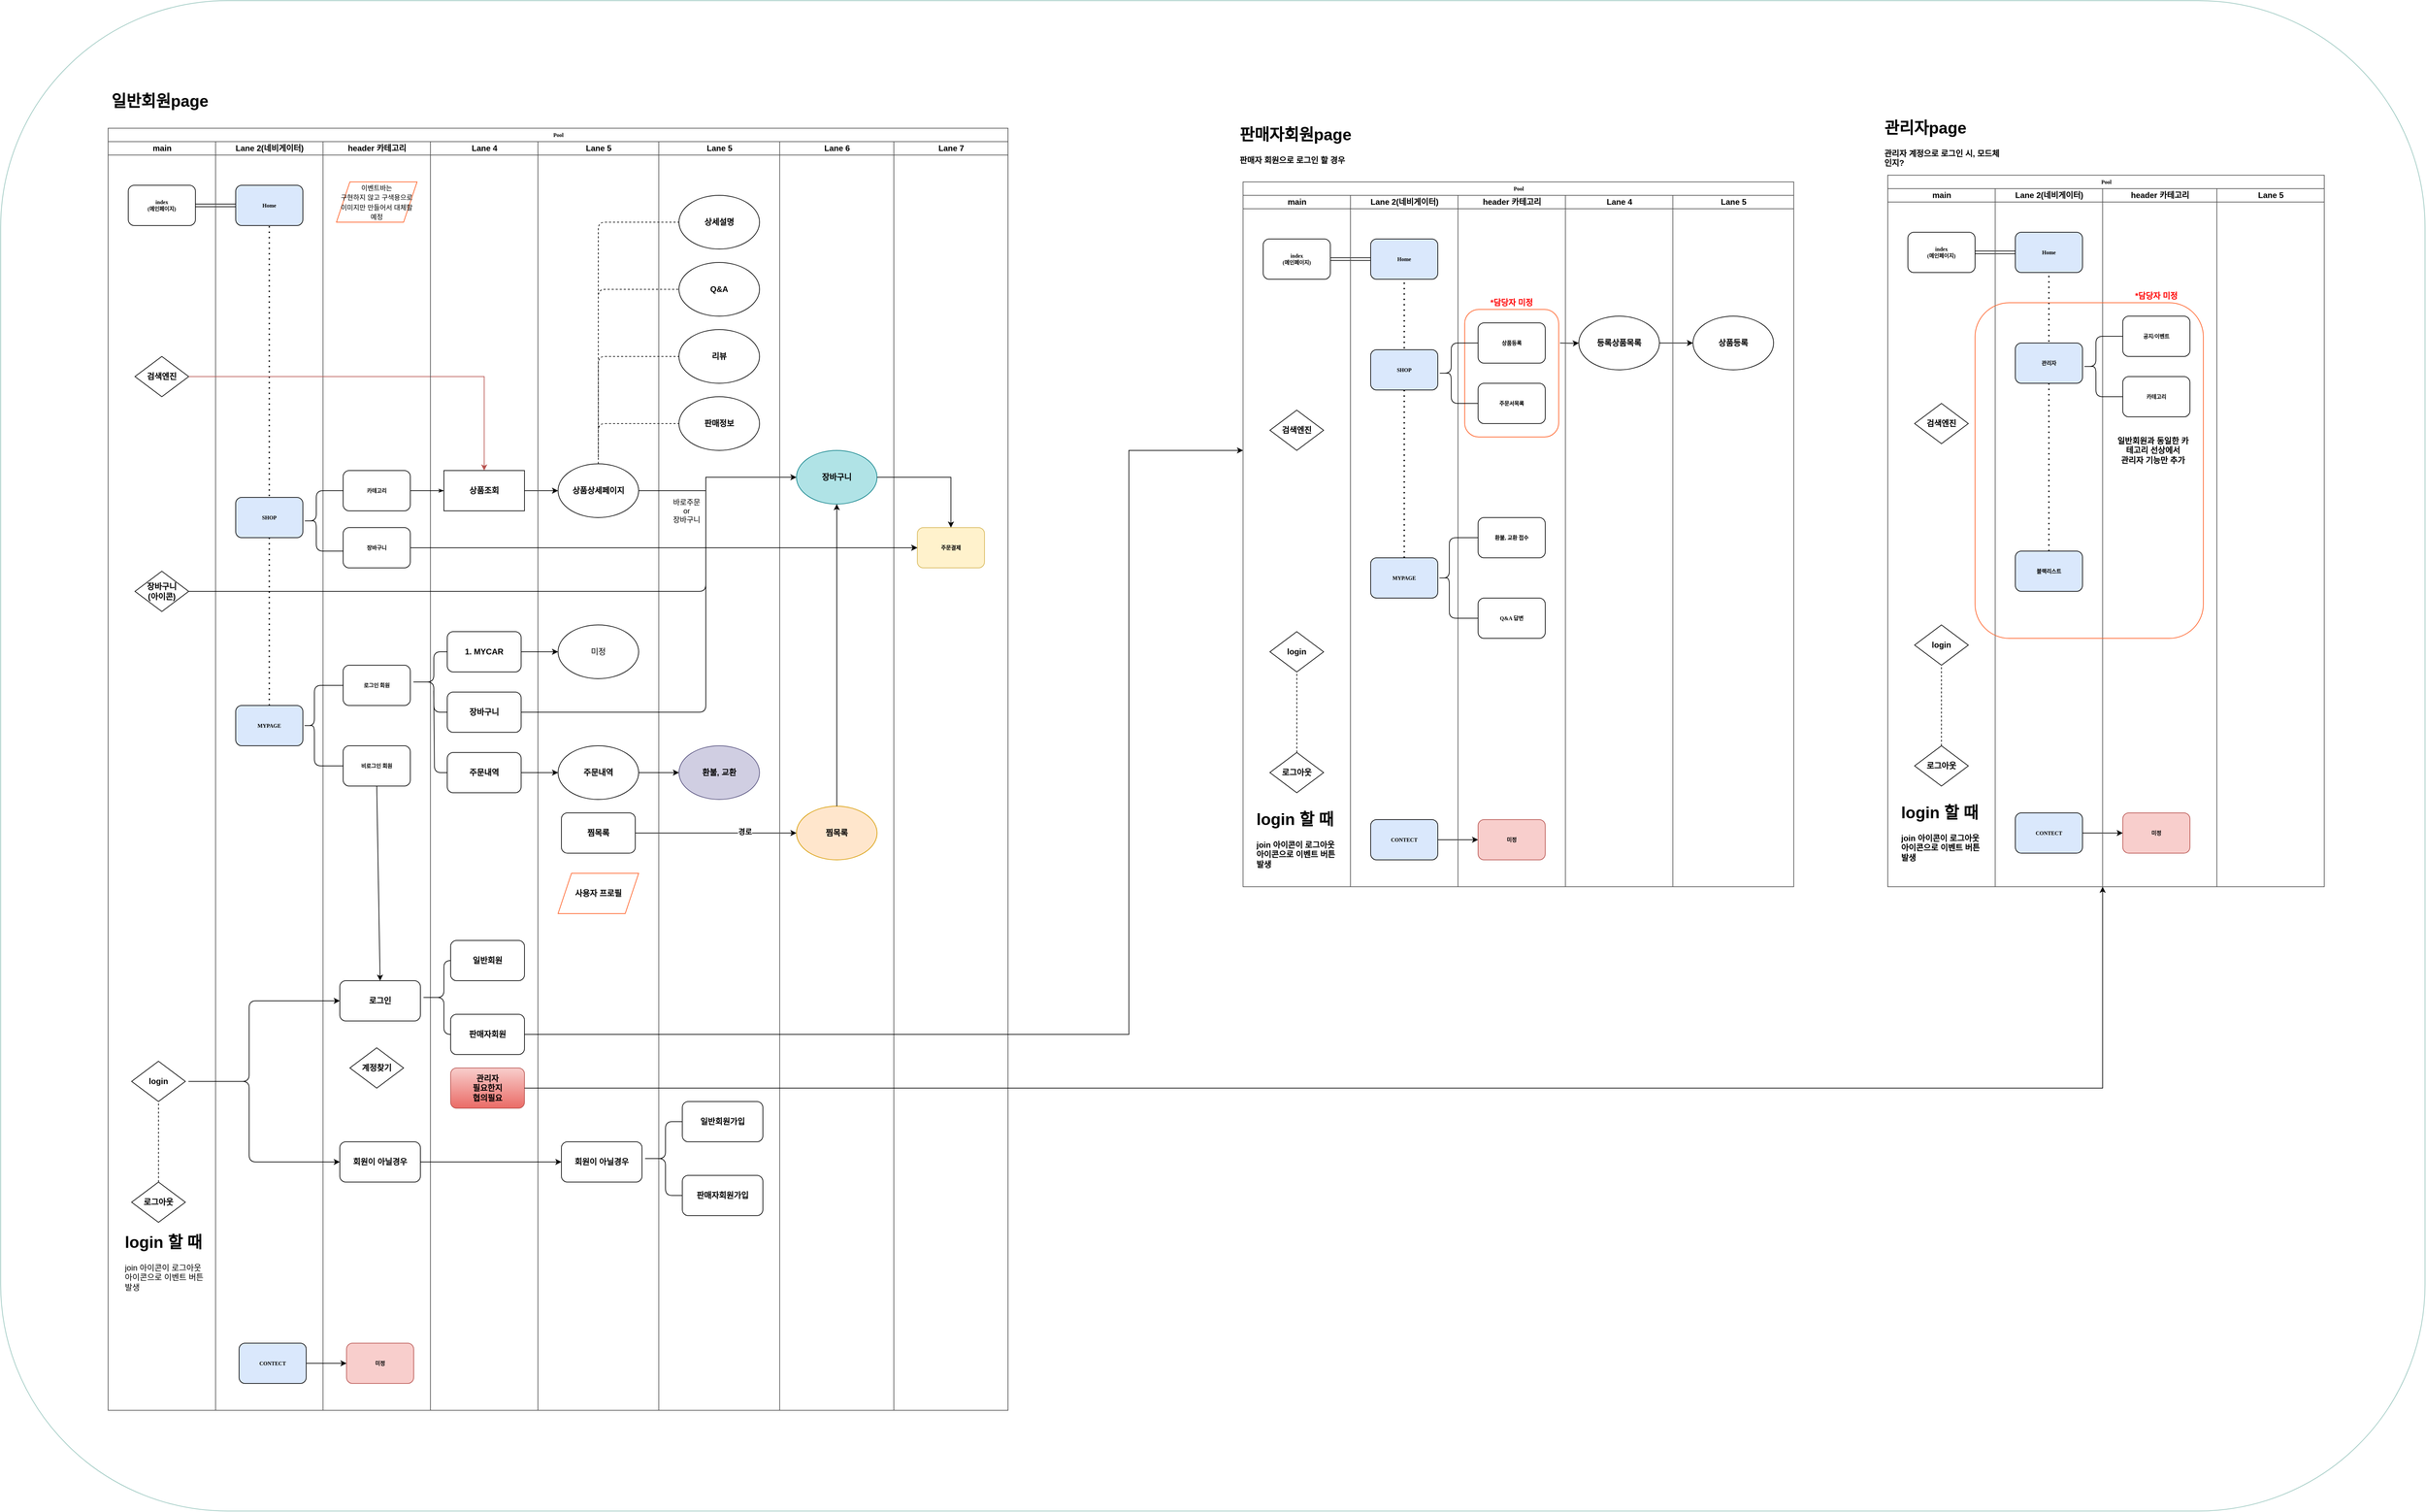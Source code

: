 <mxfile version="14.0.1" type="github">
  <diagram name="Page-1" id="74e2e168-ea6b-b213-b513-2b3c1d86103e">
    <mxGraphModel dx="4152" dy="3170" grid="1" gridSize="10" guides="1" tooltips="1" connect="1" arrows="1" fold="1" page="1" pageScale="1" pageWidth="1100" pageHeight="850" background="#ffffff" math="0" shadow="0">
      <root>
        <mxCell id="0" />
        <mxCell id="1" parent="0" />
        <mxCell id="IVls7ptfHBeM5PuD90JV-623" value="" style="rounded=1;whiteSpace=wrap;html=1;fillColor=none;strokeColor=#9AC7BF;" vertex="1" parent="1">
          <mxGeometry x="320" y="-610" width="3610" height="2250" as="geometry" />
        </mxCell>
        <mxCell id="IVls7ptfHBeM5PuD90JV-184" value="" style="group" vertex="1" connectable="0" parent="1">
          <mxGeometry x="480" y="-480" width="1340" height="1970" as="geometry" />
        </mxCell>
        <mxCell id="77e6c97f196da883-1" value="Pool" style="swimlane;html=1;childLayout=stackLayout;startSize=20;rounded=0;shadow=0;labelBackgroundColor=none;strokeWidth=1;fontFamily=Verdana;fontSize=8;align=center;strokeColor=#525252;" parent="IVls7ptfHBeM5PuD90JV-184" vertex="1">
          <mxGeometry y="60" width="1340" height="1910" as="geometry" />
        </mxCell>
        <mxCell id="77e6c97f196da883-2" value="main" style="swimlane;html=1;startSize=20;strokeColor=#525252;" parent="77e6c97f196da883-1" vertex="1">
          <mxGeometry y="20" width="160" height="1890" as="geometry" />
        </mxCell>
        <mxCell id="77e6c97f196da883-8" value="index&lt;br&gt;(메인페이지)" style="rounded=1;whiteSpace=wrap;html=1;shadow=0;labelBackgroundColor=none;strokeWidth=1;fontFamily=Verdana;fontSize=8;align=center;fontStyle=1;" parent="77e6c97f196da883-2" vertex="1">
          <mxGeometry x="30" y="65" width="100" height="60" as="geometry" />
        </mxCell>
        <mxCell id="IVls7ptfHBeM5PuD90JV-12" value="검색엔진" style="rhombus;whiteSpace=wrap;html=1;fontStyle=1;" vertex="1" parent="77e6c97f196da883-2">
          <mxGeometry x="40" y="320" width="80" height="60" as="geometry" />
        </mxCell>
        <mxCell id="IVls7ptfHBeM5PuD90JV-16" value="장바구니&lt;br&gt;(아이콘)" style="rhombus;whiteSpace=wrap;html=1;fontStyle=1;" vertex="1" parent="77e6c97f196da883-2">
          <mxGeometry x="40" y="640" width="80" height="60" as="geometry" />
        </mxCell>
        <mxCell id="IVls7ptfHBeM5PuD90JV-3" value="login" style="rhombus;whiteSpace=wrap;html=1;fontStyle=1;" vertex="1" parent="77e6c97f196da883-2">
          <mxGeometry x="35" y="1370" width="80" height="60" as="geometry" />
        </mxCell>
        <mxCell id="IVls7ptfHBeM5PuD90JV-95" value="&lt;h1&gt;login 할 때&lt;/h1&gt;&lt;div&gt;join 아이콘이 로그아웃 아이콘으로 이벤트 버튼 발생&lt;/div&gt;&lt;div&gt;&lt;br&gt;&lt;/div&gt;" style="text;html=1;strokeColor=none;fillColor=none;spacing=5;spacingTop=-20;whiteSpace=wrap;overflow=hidden;rounded=0;" vertex="1" parent="77e6c97f196da883-2">
          <mxGeometry x="20" y="1620" width="130" height="120" as="geometry" />
        </mxCell>
        <mxCell id="IVls7ptfHBeM5PuD90JV-96" value="로그아웃" style="rhombus;whiteSpace=wrap;html=1;fontStyle=1;" vertex="1" parent="77e6c97f196da883-2">
          <mxGeometry x="35" y="1550" width="80" height="60" as="geometry" />
        </mxCell>
        <mxCell id="IVls7ptfHBeM5PuD90JV-97" value="" style="endArrow=none;dashed=1;html=1;strokeColor=#000000;entryX=0.5;entryY=1;entryDx=0;entryDy=0;exitX=0.5;exitY=0;exitDx=0;exitDy=0;" edge="1" parent="77e6c97f196da883-2" source="IVls7ptfHBeM5PuD90JV-96" target="IVls7ptfHBeM5PuD90JV-3">
          <mxGeometry width="50" height="50" relative="1" as="geometry">
            <mxPoint x="305" y="1560" as="sourcePoint" />
            <mxPoint x="355" y="1510" as="targetPoint" />
          </mxGeometry>
        </mxCell>
        <mxCell id="77e6c97f196da883-26" style="edgeStyle=orthogonalEdgeStyle;rounded=1;html=1;labelBackgroundColor=none;startArrow=none;startFill=0;endArrow=classicThin;endFill=1;jettySize=auto;orthogonalLoop=1;strokeWidth=1;fontFamily=Verdana;fontSize=8;fontStyle=1;shape=link;" parent="77e6c97f196da883-1" source="77e6c97f196da883-8" target="77e6c97f196da883-11" edge="1">
          <mxGeometry relative="1" as="geometry" />
        </mxCell>
        <mxCell id="77e6c97f196da883-3" value="Lane 2(네비게이터)" style="swimlane;html=1;startSize=20;strokeColor=#525252;" parent="77e6c97f196da883-1" vertex="1">
          <mxGeometry x="160" y="20" width="160" height="1890" as="geometry" />
        </mxCell>
        <mxCell id="IVls7ptfHBeM5PuD90JV-80" value="" style="shape=curlyBracket;whiteSpace=wrap;html=1;rounded=1;strokeColor=#000000;size=0.5;" vertex="1" parent="77e6c97f196da883-3">
          <mxGeometry x="-45" y="1280" width="190" height="240" as="geometry" />
        </mxCell>
        <mxCell id="IVls7ptfHBeM5PuD90JV-79" value="" style="endArrow=none;dashed=1;html=1;dashPattern=1 3;strokeWidth=2;entryX=0.5;entryY=1;entryDx=0;entryDy=0;" edge="1" parent="77e6c97f196da883-3" source="IVls7ptfHBeM5PuD90JV-10" target="77e6c97f196da883-11">
          <mxGeometry width="50" height="50" relative="1" as="geometry">
            <mxPoint x="10" y="530" as="sourcePoint" />
            <mxPoint x="60" y="480" as="targetPoint" />
          </mxGeometry>
        </mxCell>
        <mxCell id="77e6c97f196da883-11" value="Home" style="rounded=1;whiteSpace=wrap;html=1;shadow=0;labelBackgroundColor=none;strokeWidth=1;fontFamily=Verdana;fontSize=8;align=center;fillColor=#dae8fc;fontStyle=1;" parent="77e6c97f196da883-3" vertex="1">
          <mxGeometry x="30" y="65" width="100" height="60" as="geometry" />
        </mxCell>
        <mxCell id="77e6c97f196da883-9" value="SHOP" style="rounded=1;whiteSpace=wrap;html=1;shadow=0;labelBackgroundColor=none;strokeWidth=1;fontFamily=Verdana;fontSize=8;align=center;fillColor=#dae8fc;fontStyle=1;" parent="77e6c97f196da883-3" vertex="1">
          <mxGeometry x="30" y="530" width="100" height="60" as="geometry" />
        </mxCell>
        <mxCell id="IVls7ptfHBeM5PuD90JV-10" value="MYPAGE" style="rounded=1;whiteSpace=wrap;html=1;shadow=0;labelBackgroundColor=none;strokeWidth=1;fontFamily=Verdana;fontSize=8;align=center;fillColor=#dae8fc;fontStyle=1;" vertex="1" parent="77e6c97f196da883-3">
          <mxGeometry x="30" y="840" width="100" height="60" as="geometry" />
        </mxCell>
        <mxCell id="IVls7ptfHBeM5PuD90JV-15" value="CONTECT" style="rounded=1;whiteSpace=wrap;html=1;shadow=0;labelBackgroundColor=none;strokeWidth=1;fontFamily=Verdana;fontSize=8;align=center;fillColor=#dae8fc;fontStyle=1;" vertex="1" parent="77e6c97f196da883-3">
          <mxGeometry x="35" y="1790" width="100" height="60" as="geometry" />
        </mxCell>
        <mxCell id="77e6c97f196da883-4" value="header 카테고리" style="swimlane;html=1;startSize=20;strokeColor=#525252;" parent="77e6c97f196da883-1" vertex="1">
          <mxGeometry x="320" y="20" width="160" height="1890" as="geometry" />
        </mxCell>
        <mxCell id="77e6c97f196da883-12" value="카테고리" style="rounded=1;whiteSpace=wrap;html=1;shadow=0;labelBackgroundColor=none;strokeWidth=1;fontFamily=Verdana;fontSize=8;align=center;fontStyle=1;" parent="77e6c97f196da883-4" vertex="1">
          <mxGeometry x="30" y="490" width="100" height="60" as="geometry" />
        </mxCell>
        <mxCell id="IVls7ptfHBeM5PuD90JV-25" value="장바구니" style="rounded=1;whiteSpace=wrap;html=1;shadow=0;labelBackgroundColor=none;strokeWidth=1;fontFamily=Verdana;fontSize=8;align=center;fontStyle=1;" vertex="1" parent="77e6c97f196da883-4">
          <mxGeometry x="30" y="575" width="100" height="60" as="geometry" />
        </mxCell>
        <mxCell id="IVls7ptfHBeM5PuD90JV-63" value="미정" style="rounded=1;whiteSpace=wrap;html=1;shadow=0;labelBackgroundColor=none;strokeWidth=1;fontFamily=Verdana;fontSize=8;align=center;fontStyle=1;fillColor=#f8cecc;strokeColor=#b85450;" vertex="1" parent="77e6c97f196da883-4">
          <mxGeometry x="35" y="1790" width="100" height="60" as="geometry" />
        </mxCell>
        <mxCell id="IVls7ptfHBeM5PuD90JV-78" value="" style="shape=curlyBracket;whiteSpace=wrap;html=1;rounded=1;strokeColor=#000000;size=0.333;" vertex="1" parent="77e6c97f196da883-4">
          <mxGeometry x="-30" y="520" width="60" height="90" as="geometry" />
        </mxCell>
        <mxCell id="IVls7ptfHBeM5PuD90JV-87" value="로그인" style="rounded=1;whiteSpace=wrap;html=1;strokeColor=#000000;fontStyle=1" vertex="1" parent="77e6c97f196da883-4">
          <mxGeometry x="25" y="1250" width="120" height="60" as="geometry" />
        </mxCell>
        <mxCell id="IVls7ptfHBeM5PuD90JV-93" value="회원이 아닐경우" style="rounded=1;whiteSpace=wrap;html=1;strokeColor=#000000;fontStyle=1" vertex="1" parent="77e6c97f196da883-4">
          <mxGeometry x="25" y="1490" width="120" height="60" as="geometry" />
        </mxCell>
        <mxCell id="IVls7ptfHBeM5PuD90JV-112" value="" style="shape=curlyBracket;whiteSpace=wrap;html=1;rounded=1;strokeColor=#000000;size=0.286;fontStyle=1" vertex="1" parent="77e6c97f196da883-4">
          <mxGeometry x="-30" y="810" width="60" height="120" as="geometry" />
        </mxCell>
        <mxCell id="IVls7ptfHBeM5PuD90JV-113" value="로그인 회원" style="rounded=1;whiteSpace=wrap;html=1;shadow=0;labelBackgroundColor=none;strokeWidth=1;fontFamily=Verdana;fontSize=8;align=center;fontStyle=1;" vertex="1" parent="77e6c97f196da883-4">
          <mxGeometry x="30" y="780" width="100" height="60" as="geometry" />
        </mxCell>
        <mxCell id="IVls7ptfHBeM5PuD90JV-114" value="비로그인 회원" style="rounded=1;whiteSpace=wrap;html=1;shadow=0;labelBackgroundColor=none;strokeWidth=1;fontFamily=Verdana;fontSize=8;align=center;fontStyle=1;" vertex="1" parent="77e6c97f196da883-4">
          <mxGeometry x="30" y="900" width="100" height="60" as="geometry" />
        </mxCell>
        <mxCell id="IVls7ptfHBeM5PuD90JV-115" value="" style="endArrow=classic;html=1;strokeColor=#000000;exitX=0.5;exitY=1;exitDx=0;exitDy=0;entryX=0.5;entryY=0;entryDx=0;entryDy=0;" edge="1" parent="77e6c97f196da883-4" source="IVls7ptfHBeM5PuD90JV-114" target="IVls7ptfHBeM5PuD90JV-87">
          <mxGeometry width="50" height="50" relative="1" as="geometry">
            <mxPoint x="170" y="1090" as="sourcePoint" />
            <mxPoint x="220" y="1040" as="targetPoint" />
          </mxGeometry>
        </mxCell>
        <mxCell id="IVls7ptfHBeM5PuD90JV-504" value="&lt;font style=&quot;font-size: 10px&quot;&gt;이벤트바는&lt;br&gt;구현하지 않고 구색용으로 이미지만 만들어서 대체할 예정&lt;/font&gt;" style="shape=parallelogram;perimeter=parallelogramPerimeter;whiteSpace=wrap;html=1;fixedSize=1;strokeColor=#FF5C21;" vertex="1" parent="77e6c97f196da883-4">
          <mxGeometry x="20" y="60" width="120" height="60" as="geometry" />
        </mxCell>
        <mxCell id="IVls7ptfHBeM5PuD90JV-634" value="계정찾기" style="rhombus;whiteSpace=wrap;html=1;fontStyle=1;" vertex="1" parent="77e6c97f196da883-4">
          <mxGeometry x="40" y="1350" width="80" height="60" as="geometry" />
        </mxCell>
        <mxCell id="IVls7ptfHBeM5PuD90JV-20" value="" style="edgeStyle=orthogonalEdgeStyle;rounded=0;orthogonalLoop=1;jettySize=auto;html=1;fontStyle=1;fillColor=#f8cecc;exitX=1;exitY=0.5;exitDx=0;exitDy=0;strokeColor=#b85450;" edge="1" parent="77e6c97f196da883-1" source="IVls7ptfHBeM5PuD90JV-12" target="IVls7ptfHBeM5PuD90JV-19">
          <mxGeometry relative="1" as="geometry">
            <Array as="points">
              <mxPoint x="560" y="370" />
            </Array>
          </mxGeometry>
        </mxCell>
        <mxCell id="77e6c97f196da883-5" value="Lane 4" style="swimlane;html=1;startSize=20;strokeColor=#525252;" parent="77e6c97f196da883-1" vertex="1">
          <mxGeometry x="480" y="20" width="160" height="1890" as="geometry" />
        </mxCell>
        <mxCell id="IVls7ptfHBeM5PuD90JV-19" value="상품조회" style="whiteSpace=wrap;html=1;fontStyle=1;" vertex="1" parent="77e6c97f196da883-5">
          <mxGeometry x="20" y="490" width="120" height="60" as="geometry" />
        </mxCell>
        <mxCell id="IVls7ptfHBeM5PuD90JV-102" value="" style="shape=curlyBracket;whiteSpace=wrap;html=1;rounded=1;strokeColor=#000000;size=0.5;fontStyle=1" vertex="1" parent="77e6c97f196da883-5">
          <mxGeometry x="-15" y="1220" width="70" height="110" as="geometry" />
        </mxCell>
        <mxCell id="IVls7ptfHBeM5PuD90JV-107" value="판매자회원" style="rounded=1;whiteSpace=wrap;html=1;strokeColor=#000000;fontStyle=1" vertex="1" parent="77e6c97f196da883-5">
          <mxGeometry x="30" y="1300" width="110" height="60" as="geometry" />
        </mxCell>
        <mxCell id="IVls7ptfHBeM5PuD90JV-506" value="" style="shape=curlyBracket;whiteSpace=wrap;html=1;rounded=1;strokeColor=#000000;size=0.5;fontStyle=1" vertex="1" parent="77e6c97f196da883-5">
          <mxGeometry x="-30" y="760" width="70" height="90" as="geometry" />
        </mxCell>
        <mxCell id="IVls7ptfHBeM5PuD90JV-507" value="1. MYCAR" style="rounded=1;whiteSpace=wrap;html=1;strokeColor=#000000;fontStyle=1" vertex="1" parent="77e6c97f196da883-5">
          <mxGeometry x="25" y="730" width="110" height="60" as="geometry" />
        </mxCell>
        <mxCell id="IVls7ptfHBeM5PuD90JV-508" value="장바구니" style="rounded=1;whiteSpace=wrap;html=1;strokeColor=#000000;fontStyle=1" vertex="1" parent="77e6c97f196da883-5">
          <mxGeometry x="25" y="820" width="110" height="60" as="geometry" />
        </mxCell>
        <mxCell id="IVls7ptfHBeM5PuD90JV-578" value="주문내역" style="rounded=1;whiteSpace=wrap;html=1;strokeColor=#000000;fontStyle=1" vertex="1" parent="77e6c97f196da883-5">
          <mxGeometry x="25" y="910" width="110" height="60" as="geometry" />
        </mxCell>
        <mxCell id="IVls7ptfHBeM5PuD90JV-601" value="일반회원" style="rounded=1;whiteSpace=wrap;html=1;strokeColor=#000000;fontStyle=1" vertex="1" parent="77e6c97f196da883-5">
          <mxGeometry x="30" y="1190" width="110" height="60" as="geometry" />
        </mxCell>
        <mxCell id="IVls7ptfHBeM5PuD90JV-602" value="관리자&lt;br&gt;필요한지 &lt;br&gt;협의필요" style="rounded=1;whiteSpace=wrap;html=1;strokeColor=#b85450;fillColor=#f8cecc;gradientColor=#ea6b66;fontStyle=1" vertex="1" parent="77e6c97f196da883-5">
          <mxGeometry x="30" y="1380" width="110" height="60" as="geometry" />
        </mxCell>
        <mxCell id="IVls7ptfHBeM5PuD90JV-629" value="" style="endArrow=none;html=1;strokeColor=#000000;entryX=0;entryY=0.5;entryDx=0;entryDy=0;exitX=0.498;exitY=0.643;exitDx=0;exitDy=0;exitPerimeter=0;fontStyle=1" edge="1" parent="77e6c97f196da883-5" source="IVls7ptfHBeM5PuD90JV-506" target="IVls7ptfHBeM5PuD90JV-578">
          <mxGeometry width="50" height="50" relative="1" as="geometry">
            <mxPoint x="6" y="840" as="sourcePoint" />
            <mxPoint x="430" y="1100" as="targetPoint" />
            <Array as="points">
              <mxPoint x="6" y="940" />
            </Array>
          </mxGeometry>
        </mxCell>
        <mxCell id="IVls7ptfHBeM5PuD90JV-24" value="" style="edgeStyle=orthogonalEdgeStyle;rounded=0;orthogonalLoop=1;jettySize=auto;html=1;fontStyle=1;" edge="1" parent="77e6c97f196da883-1" source="IVls7ptfHBeM5PuD90JV-19" target="IVls7ptfHBeM5PuD90JV-23">
          <mxGeometry relative="1" as="geometry" />
        </mxCell>
        <mxCell id="77e6c97f196da883-29" style="edgeStyle=orthogonalEdgeStyle;rounded=1;html=1;labelBackgroundColor=none;startArrow=none;startFill=0;startSize=5;endArrow=classicThin;endFill=1;endSize=5;jettySize=auto;orthogonalLoop=1;strokeWidth=1;fontFamily=Verdana;fontSize=8;fontStyle=1;" parent="77e6c97f196da883-1" source="77e6c97f196da883-12" edge="1">
          <mxGeometry relative="1" as="geometry">
            <mxPoint x="500" y="540" as="targetPoint" />
          </mxGeometry>
        </mxCell>
        <mxCell id="IVls7ptfHBeM5PuD90JV-40" value="" style="edgeStyle=orthogonalEdgeStyle;rounded=0;orthogonalLoop=1;jettySize=auto;html=1;entryX=0;entryY=0.5;entryDx=0;entryDy=0;exitX=1;exitY=0.5;exitDx=0;exitDy=0;fontStyle=1;" edge="1" parent="77e6c97f196da883-1" source="IVls7ptfHBeM5PuD90JV-23" target="IVls7ptfHBeM5PuD90JV-580">
          <mxGeometry relative="1" as="geometry">
            <mxPoint x="1040" y="520.0" as="targetPoint" />
            <Array as="points">
              <mxPoint x="890" y="540" />
              <mxPoint x="890" y="520" />
            </Array>
          </mxGeometry>
        </mxCell>
        <mxCell id="IVls7ptfHBeM5PuD90JV-614" value="" style="edgeStyle=orthogonalEdgeStyle;rounded=0;orthogonalLoop=1;jettySize=auto;html=1;strokeColor=#000000;entryX=0;entryY=0.5;entryDx=0;entryDy=0;fontStyle=1" edge="1" parent="77e6c97f196da883-1" source="IVls7ptfHBeM5PuD90JV-607" target="IVls7ptfHBeM5PuD90JV-608">
          <mxGeometry relative="1" as="geometry">
            <mxPoint x="1030" y="1050" as="targetPoint" />
          </mxGeometry>
        </mxCell>
        <mxCell id="IVls7ptfHBeM5PuD90JV-626" value="경로" style="edgeLabel;html=1;align=center;verticalAlign=middle;resizable=0;points=[];fontStyle=1" vertex="1" connectable="0" parent="IVls7ptfHBeM5PuD90JV-614">
          <mxGeometry x="0.353" y="2" relative="1" as="geometry">
            <mxPoint as="offset" />
          </mxGeometry>
        </mxCell>
        <mxCell id="77e6c97f196da883-6" value="Lane 5" style="swimlane;html=1;startSize=20;strokeColor=#525252;" parent="77e6c97f196da883-1" vertex="1">
          <mxGeometry x="640" y="20" width="180" height="1890" as="geometry" />
        </mxCell>
        <mxCell id="IVls7ptfHBeM5PuD90JV-23" value="상품상세페이지" style="ellipse;whiteSpace=wrap;html=1;fontStyle=1;" vertex="1" parent="77e6c97f196da883-6">
          <mxGeometry x="30" y="480" width="120" height="80" as="geometry" />
        </mxCell>
        <mxCell id="IVls7ptfHBeM5PuD90JV-598" value="회원이 아닐경우" style="rounded=1;whiteSpace=wrap;html=1;strokeColor=#000000;fontStyle=1" vertex="1" parent="77e6c97f196da883-6">
          <mxGeometry x="35" y="1490" width="120" height="60" as="geometry" />
        </mxCell>
        <mxCell id="IVls7ptfHBeM5PuD90JV-607" value="찜목록" style="rounded=1;whiteSpace=wrap;html=1;strokeColor=#000000;fontStyle=1" vertex="1" parent="77e6c97f196da883-6">
          <mxGeometry x="35" y="1000" width="110" height="60" as="geometry" />
        </mxCell>
        <mxCell id="IVls7ptfHBeM5PuD90JV-616" value="사용자 프로필" style="shape=parallelogram;perimeter=parallelogramPerimeter;whiteSpace=wrap;html=1;fixedSize=1;strokeColor=#FF5C21;fontStyle=1" vertex="1" parent="77e6c97f196da883-6">
          <mxGeometry x="30" y="1090" width="120" height="60" as="geometry" />
        </mxCell>
        <mxCell id="IVls7ptfHBeM5PuD90JV-621" value="미정" style="ellipse;whiteSpace=wrap;html=1;rounded=1;" vertex="1" parent="77e6c97f196da883-6">
          <mxGeometry x="30" y="720" width="120" height="80" as="geometry" />
        </mxCell>
        <mxCell id="IVls7ptfHBeM5PuD90JV-627" value="주문내역" style="ellipse;whiteSpace=wrap;html=1;rounded=1;fontStyle=1" vertex="1" parent="77e6c97f196da883-6">
          <mxGeometry x="30" y="900" width="120" height="80" as="geometry" />
        </mxCell>
        <mxCell id="IVls7ptfHBeM5PuD90JV-60" value="" style="endArrow=none;dashed=1;html=1;exitX=0.5;exitY=0;exitDx=0;exitDy=0;entryX=0;entryY=0.5;entryDx=0;entryDy=0;" edge="1" parent="77e6c97f196da883-1" target="IVls7ptfHBeM5PuD90JV-55">
          <mxGeometry width="50" height="50" relative="1" as="geometry">
            <mxPoint x="730" y="500" as="sourcePoint" />
            <mxPoint x="850.0" y="140" as="targetPoint" />
            <Array as="points">
              <mxPoint x="730" y="240" />
            </Array>
          </mxGeometry>
        </mxCell>
        <mxCell id="IVls7ptfHBeM5PuD90JV-64" value="" style="edgeStyle=orthogonalEdgeStyle;rounded=0;orthogonalLoop=1;jettySize=auto;html=1;strokeColor=#000000;" edge="1" parent="77e6c97f196da883-1" source="IVls7ptfHBeM5PuD90JV-15" target="IVls7ptfHBeM5PuD90JV-63">
          <mxGeometry relative="1" as="geometry" />
        </mxCell>
        <mxCell id="IVls7ptfHBeM5PuD90JV-90" value="" style="endArrow=classic;html=1;strokeColor=#000000;exitX=0.987;exitY=0;exitDx=0;exitDy=0;exitPerimeter=0;entryX=0;entryY=0.5;entryDx=0;entryDy=0;fontStyle=1" edge="1" parent="77e6c97f196da883-1" source="IVls7ptfHBeM5PuD90JV-80" target="IVls7ptfHBeM5PuD90JV-87">
          <mxGeometry width="50" height="50" relative="1" as="geometry">
            <mxPoint x="395" y="1220" as="sourcePoint" />
            <mxPoint x="445" y="1170" as="targetPoint" />
          </mxGeometry>
        </mxCell>
        <mxCell id="IVls7ptfHBeM5PuD90JV-94" value="" style="endArrow=classic;html=1;strokeColor=#000000;entryX=0;entryY=0.5;entryDx=0;entryDy=0;fontStyle=1" edge="1" parent="77e6c97f196da883-1" target="IVls7ptfHBeM5PuD90JV-93">
          <mxGeometry width="50" height="50" relative="1" as="geometry">
            <mxPoint x="289" y="1540" as="sourcePoint" />
            <mxPoint x="375" y="1460" as="targetPoint" />
            <Array as="points" />
          </mxGeometry>
        </mxCell>
        <mxCell id="IVls7ptfHBeM5PuD90JV-599" value="" style="endArrow=classic;html=1;strokeColor=#000000;exitX=1;exitY=0.5;exitDx=0;exitDy=0;entryX=0;entryY=0.5;entryDx=0;entryDy=0;fontStyle=1" edge="1" parent="77e6c97f196da883-1" source="IVls7ptfHBeM5PuD90JV-93" target="IVls7ptfHBeM5PuD90JV-598">
          <mxGeometry width="50" height="50" relative="1" as="geometry">
            <mxPoint x="885" y="1100" as="sourcePoint" />
            <mxPoint x="935" y="1050" as="targetPoint" />
          </mxGeometry>
        </mxCell>
        <mxCell id="IVls7ptfHBeM5PuD90JV-53" value="Lane 5" style="swimlane;html=1;startSize=20;strokeColor=#525252;" vertex="1" parent="77e6c97f196da883-1">
          <mxGeometry x="820" y="20" width="180" height="1890" as="geometry" />
        </mxCell>
        <mxCell id="IVls7ptfHBeM5PuD90JV-50" value="상세설명" style="ellipse;whiteSpace=wrap;html=1;fontStyle=1;" vertex="1" parent="IVls7ptfHBeM5PuD90JV-53">
          <mxGeometry x="30" y="80" width="120" height="80" as="geometry" />
        </mxCell>
        <mxCell id="IVls7ptfHBeM5PuD90JV-55" value="Q&amp;amp;A" style="ellipse;whiteSpace=wrap;html=1;fontStyle=1;" vertex="1" parent="IVls7ptfHBeM5PuD90JV-53">
          <mxGeometry x="30" y="180" width="120" height="80" as="geometry" />
        </mxCell>
        <mxCell id="IVls7ptfHBeM5PuD90JV-56" value="리뷰" style="ellipse;whiteSpace=wrap;html=1;fontStyle=1;" vertex="1" parent="IVls7ptfHBeM5PuD90JV-53">
          <mxGeometry x="30" y="280" width="120" height="80" as="geometry" />
        </mxCell>
        <mxCell id="IVls7ptfHBeM5PuD90JV-57" value="판매정보" style="ellipse;whiteSpace=wrap;html=1;fontStyle=1;" vertex="1" parent="IVls7ptfHBeM5PuD90JV-53">
          <mxGeometry x="30" y="380" width="120" height="80" as="geometry" />
        </mxCell>
        <mxCell id="IVls7ptfHBeM5PuD90JV-600" value="" style="shape=curlyBracket;whiteSpace=wrap;html=1;rounded=1;strokeColor=#000000;size=0.5;fontStyle=1" vertex="1" parent="IVls7ptfHBeM5PuD90JV-53">
          <mxGeometry x="-25" y="1460" width="70" height="110" as="geometry" />
        </mxCell>
        <mxCell id="IVls7ptfHBeM5PuD90JV-605" value="일반회원가입" style="rounded=1;whiteSpace=wrap;html=1;strokeColor=#000000;fontStyle=1" vertex="1" parent="IVls7ptfHBeM5PuD90JV-53">
          <mxGeometry x="35" y="1430" width="120" height="60" as="geometry" />
        </mxCell>
        <mxCell id="IVls7ptfHBeM5PuD90JV-606" value="판매자회원가입" style="rounded=1;whiteSpace=wrap;html=1;strokeColor=#000000;fontStyle=1" vertex="1" parent="IVls7ptfHBeM5PuD90JV-53">
          <mxGeometry x="35" y="1540" width="120" height="60" as="geometry" />
        </mxCell>
        <mxCell id="IVls7ptfHBeM5PuD90JV-630" value="환불, 교환" style="ellipse;whiteSpace=wrap;html=1;rounded=1;fontStyle=1;fillColor=#d0cee2;strokeColor=#56517e;" vertex="1" parent="IVls7ptfHBeM5PuD90JV-53">
          <mxGeometry x="30" y="900" width="120" height="80" as="geometry" />
        </mxCell>
        <mxCell id="77e6c97f196da883-7" value="Lane 6" style="swimlane;html=1;startSize=20;strokeColor=#525252;" parent="77e6c97f196da883-1" vertex="1">
          <mxGeometry x="1000" y="20" width="170" height="1890" as="geometry" />
        </mxCell>
        <mxCell id="IVls7ptfHBeM5PuD90JV-580" value="장바구니" style="ellipse;whiteSpace=wrap;html=1;strokeColor=#0e8088;fontStyle=1;fillColor=#b0e3e6;" vertex="1" parent="77e6c97f196da883-7">
          <mxGeometry x="25" y="460" width="120" height="80" as="geometry" />
        </mxCell>
        <mxCell id="IVls7ptfHBeM5PuD90JV-608" value="찜목록" style="ellipse;whiteSpace=wrap;html=1;fontStyle=1;fillColor=#ffe6cc;strokeColor=#d79b00;" vertex="1" parent="77e6c97f196da883-7">
          <mxGeometry x="25" y="990" width="120" height="80" as="geometry" />
        </mxCell>
        <mxCell id="IVls7ptfHBeM5PuD90JV-41" value="Lane 7" style="swimlane;html=1;startSize=20;strokeColor=#525252;" vertex="1" parent="77e6c97f196da883-1">
          <mxGeometry x="1170" y="20" width="170" height="1890" as="geometry" />
        </mxCell>
        <mxCell id="IVls7ptfHBeM5PuD90JV-46" value="주문결제" style="rounded=1;whiteSpace=wrap;html=1;shadow=0;labelBackgroundColor=none;strokeWidth=1;fontFamily=Verdana;fontSize=8;align=center;fontStyle=1;fillColor=#fff2cc;strokeColor=#d6b656;" vertex="1" parent="IVls7ptfHBeM5PuD90JV-41">
          <mxGeometry x="35" y="575" width="100" height="60" as="geometry" />
        </mxCell>
        <mxCell id="IVls7ptfHBeM5PuD90JV-52" value="" style="endArrow=none;dashed=1;html=1;exitX=0.5;exitY=0;exitDx=0;exitDy=0;entryX=0;entryY=0.5;entryDx=0;entryDy=0;" edge="1" parent="77e6c97f196da883-1" source="IVls7ptfHBeM5PuD90JV-23" target="IVls7ptfHBeM5PuD90JV-50">
          <mxGeometry width="50" height="50" relative="1" as="geometry">
            <mxPoint x="620" y="270" as="sourcePoint" />
            <mxPoint x="670" y="220" as="targetPoint" />
            <Array as="points">
              <mxPoint x="730" y="140" />
            </Array>
          </mxGeometry>
        </mxCell>
        <mxCell id="IVls7ptfHBeM5PuD90JV-62" value="" style="endArrow=none;dashed=1;html=1;entryX=0;entryY=0.5;entryDx=0;entryDy=0;exitX=0.5;exitY=0;exitDx=0;exitDy=0;" edge="1" parent="77e6c97f196da883-1" source="IVls7ptfHBeM5PuD90JV-23" target="IVls7ptfHBeM5PuD90JV-57">
          <mxGeometry width="50" height="50" relative="1" as="geometry">
            <mxPoint x="740" y="500" as="sourcePoint" />
            <mxPoint x="860.0" y="350" as="targetPoint" />
            <Array as="points">
              <mxPoint x="730" y="470" />
              <mxPoint x="730" y="440" />
            </Array>
          </mxGeometry>
        </mxCell>
        <mxCell id="IVls7ptfHBeM5PuD90JV-68" value="" style="edgeStyle=orthogonalEdgeStyle;rounded=0;orthogonalLoop=1;jettySize=auto;html=1;entryX=0;entryY=0.5;entryDx=0;entryDy=0;exitX=1;exitY=0.5;exitDx=0;exitDy=0;fontStyle=1;" edge="1" parent="77e6c97f196da883-1" source="IVls7ptfHBeM5PuD90JV-23" target="IVls7ptfHBeM5PuD90JV-46">
          <mxGeometry relative="1" as="geometry">
            <mxPoint x="800.0" y="550" as="sourcePoint" />
            <mxPoint x="1045" y="550" as="targetPoint" />
            <Array as="points">
              <mxPoint x="890" y="540" />
              <mxPoint x="890" y="625" />
            </Array>
          </mxGeometry>
        </mxCell>
        <mxCell id="IVls7ptfHBeM5PuD90JV-71" value="바로주문&lt;br&gt;or&lt;br&gt;장바구니" style="edgeLabel;html=1;align=center;verticalAlign=middle;resizable=0;points=[];" vertex="1" connectable="0" parent="IVls7ptfHBeM5PuD90JV-68">
          <mxGeometry x="0.868" y="7" relative="1" as="geometry">
            <mxPoint x="-311.67" y="-48" as="offset" />
          </mxGeometry>
        </mxCell>
        <mxCell id="IVls7ptfHBeM5PuD90JV-69" style="edgeStyle=orthogonalEdgeStyle;rounded=0;orthogonalLoop=1;jettySize=auto;html=1;exitX=1;exitY=0.5;exitDx=0;exitDy=0;entryX=0.5;entryY=0;entryDx=0;entryDy=0;strokeColor=#000000;" edge="1" parent="77e6c97f196da883-1" source="IVls7ptfHBeM5PuD90JV-580" target="IVls7ptfHBeM5PuD90JV-46">
          <mxGeometry relative="1" as="geometry">
            <mxPoint x="1140" y="520.0" as="sourcePoint" />
          </mxGeometry>
        </mxCell>
        <mxCell id="IVls7ptfHBeM5PuD90JV-72" style="edgeStyle=orthogonalEdgeStyle;rounded=0;orthogonalLoop=1;jettySize=auto;html=1;exitX=1;exitY=0.5;exitDx=0;exitDy=0;entryX=0;entryY=0.5;entryDx=0;entryDy=0;strokeColor=#000000;" edge="1" parent="77e6c97f196da883-1" source="IVls7ptfHBeM5PuD90JV-25" target="IVls7ptfHBeM5PuD90JV-46">
          <mxGeometry relative="1" as="geometry" />
        </mxCell>
        <mxCell id="IVls7ptfHBeM5PuD90JV-401" value="" style="edgeStyle=orthogonalEdgeStyle;rounded=0;orthogonalLoop=1;jettySize=auto;html=1;strokeColor=#000000;exitX=1;exitY=0.5;exitDx=0;exitDy=0;" edge="1" parent="77e6c97f196da883-1" source="IVls7ptfHBeM5PuD90JV-107">
          <mxGeometry relative="1" as="geometry">
            <mxPoint x="1690" y="480" as="targetPoint" />
            <Array as="points">
              <mxPoint x="1520" y="1350" />
              <mxPoint x="1520" y="480" />
            </Array>
          </mxGeometry>
        </mxCell>
        <mxCell id="IVls7ptfHBeM5PuD90JV-622" value="" style="edgeStyle=orthogonalEdgeStyle;rounded=0;orthogonalLoop=1;jettySize=auto;html=1;strokeColor=#000000;fontStyle=1" edge="1" parent="77e6c97f196da883-1" source="IVls7ptfHBeM5PuD90JV-507" target="IVls7ptfHBeM5PuD90JV-621">
          <mxGeometry relative="1" as="geometry" />
        </mxCell>
        <mxCell id="IVls7ptfHBeM5PuD90JV-628" value="" style="edgeStyle=orthogonalEdgeStyle;rounded=0;orthogonalLoop=1;jettySize=auto;html=1;strokeColor=#000000;fontStyle=1" edge="1" parent="77e6c97f196da883-1" source="IVls7ptfHBeM5PuD90JV-578" target="IVls7ptfHBeM5PuD90JV-627">
          <mxGeometry relative="1" as="geometry" />
        </mxCell>
        <mxCell id="IVls7ptfHBeM5PuD90JV-631" value="" style="edgeStyle=orthogonalEdgeStyle;rounded=0;orthogonalLoop=1;jettySize=auto;html=1;strokeColor=#000000;fontStyle=1" edge="1" parent="77e6c97f196da883-1" source="IVls7ptfHBeM5PuD90JV-627" target="IVls7ptfHBeM5PuD90JV-630">
          <mxGeometry relative="1" as="geometry" />
        </mxCell>
        <mxCell id="IVls7ptfHBeM5PuD90JV-61" value="" style="endArrow=none;dashed=1;html=1;entryX=0;entryY=0.5;entryDx=0;entryDy=0;" edge="1" parent="IVls7ptfHBeM5PuD90JV-184" target="IVls7ptfHBeM5PuD90JV-56">
          <mxGeometry width="50" height="50" relative="1" as="geometry">
            <mxPoint x="730" y="550" as="sourcePoint" />
            <mxPoint x="860.0" y="310" as="targetPoint" />
            <Array as="points">
              <mxPoint x="730" y="480" />
              <mxPoint x="730" y="400" />
            </Array>
          </mxGeometry>
        </mxCell>
        <mxCell id="IVls7ptfHBeM5PuD90JV-75" value="&lt;h1&gt;일반회원page&lt;/h1&gt;&lt;div&gt;&lt;br&gt;&lt;/div&gt;&lt;div&gt;&lt;br&gt;&lt;/div&gt;" style="text;html=1;strokeColor=none;fillColor=none;spacing=5;spacingTop=-20;whiteSpace=wrap;overflow=hidden;rounded=0;dashed=1;" vertex="1" parent="IVls7ptfHBeM5PuD90JV-184">
          <mxGeometry width="190" height="50" as="geometry" />
        </mxCell>
        <mxCell id="IVls7ptfHBeM5PuD90JV-77" value="" style="endArrow=none;html=1;strokeColor=#000000;exitX=1;exitY=0.5;exitDx=0;exitDy=0;" edge="1" parent="IVls7ptfHBeM5PuD90JV-184" source="IVls7ptfHBeM5PuD90JV-16">
          <mxGeometry width="50" height="50" relative="1" as="geometry">
            <mxPoint x="680" y="960" as="sourcePoint" />
            <mxPoint x="890" y="680" as="targetPoint" />
            <Array as="points">
              <mxPoint x="890" y="750" />
            </Array>
          </mxGeometry>
        </mxCell>
        <mxCell id="IVls7ptfHBeM5PuD90JV-318" value="" style="group" vertex="1" connectable="0" parent="1">
          <mxGeometry x="2220" y="-300" width="1340" height="1840" as="geometry" />
        </mxCell>
        <mxCell id="IVls7ptfHBeM5PuD90JV-319" value="Pool" style="swimlane;html=1;childLayout=stackLayout;startSize=20;rounded=0;shadow=0;labelBackgroundColor=none;strokeWidth=1;fontFamily=Verdana;fontSize=8;align=center;strokeColor=#525252;fontStyle=1" vertex="1" parent="IVls7ptfHBeM5PuD90JV-318">
          <mxGeometry x="-50" y="-40" width="820" height="1050" as="geometry" />
        </mxCell>
        <mxCell id="IVls7ptfHBeM5PuD90JV-320" value="main" style="swimlane;html=1;startSize=20;strokeColor=#525252;fontStyle=1" vertex="1" parent="IVls7ptfHBeM5PuD90JV-319">
          <mxGeometry y="20" width="160" height="1030" as="geometry" />
        </mxCell>
        <mxCell id="IVls7ptfHBeM5PuD90JV-321" value="index&lt;br&gt;(메인페이지)" style="rounded=1;whiteSpace=wrap;html=1;shadow=0;labelBackgroundColor=none;strokeWidth=1;fontFamily=Verdana;fontSize=8;align=center;fontStyle=1;" vertex="1" parent="IVls7ptfHBeM5PuD90JV-320">
          <mxGeometry x="30" y="65" width="100" height="60" as="geometry" />
        </mxCell>
        <mxCell id="IVls7ptfHBeM5PuD90JV-322" value="검색엔진" style="rhombus;whiteSpace=wrap;html=1;fontStyle=1;" vertex="1" parent="IVls7ptfHBeM5PuD90JV-320">
          <mxGeometry x="40" y="320" width="80" height="60" as="geometry" />
        </mxCell>
        <mxCell id="IVls7ptfHBeM5PuD90JV-324" value="login" style="rhombus;whiteSpace=wrap;html=1;fontStyle=1;" vertex="1" parent="IVls7ptfHBeM5PuD90JV-320">
          <mxGeometry x="40" y="650" width="80" height="60" as="geometry" />
        </mxCell>
        <mxCell id="IVls7ptfHBeM5PuD90JV-325" value="&lt;h1&gt;login 할 때&lt;/h1&gt;&lt;div&gt;join 아이콘이 로그아웃 아이콘으로 이벤트 버튼 발생&lt;/div&gt;&lt;div&gt;&lt;br&gt;&lt;/div&gt;" style="text;html=1;strokeColor=none;fillColor=none;spacing=5;spacingTop=-20;whiteSpace=wrap;overflow=hidden;rounded=0;fontStyle=1" vertex="1" parent="IVls7ptfHBeM5PuD90JV-320">
          <mxGeometry x="15" y="910" width="130" height="120" as="geometry" />
        </mxCell>
        <mxCell id="IVls7ptfHBeM5PuD90JV-326" value="로그아웃" style="rhombus;whiteSpace=wrap;html=1;fontStyle=1;" vertex="1" parent="IVls7ptfHBeM5PuD90JV-320">
          <mxGeometry x="40" y="830" width="80" height="60" as="geometry" />
        </mxCell>
        <mxCell id="IVls7ptfHBeM5PuD90JV-327" value="" style="endArrow=none;dashed=1;html=1;strokeColor=#000000;entryX=0.5;entryY=1;entryDx=0;entryDy=0;exitX=0.5;exitY=0;exitDx=0;exitDy=0;fontStyle=1" edge="1" parent="IVls7ptfHBeM5PuD90JV-320" source="IVls7ptfHBeM5PuD90JV-326" target="IVls7ptfHBeM5PuD90JV-324">
          <mxGeometry width="50" height="50" relative="1" as="geometry">
            <mxPoint x="310" y="840" as="sourcePoint" />
            <mxPoint x="360" y="790" as="targetPoint" />
          </mxGeometry>
        </mxCell>
        <mxCell id="IVls7ptfHBeM5PuD90JV-328" style="edgeStyle=orthogonalEdgeStyle;rounded=1;html=1;labelBackgroundColor=none;startArrow=none;startFill=0;endArrow=classicThin;endFill=1;jettySize=auto;orthogonalLoop=1;strokeWidth=1;fontFamily=Verdana;fontSize=8;fontStyle=1;shape=link;" edge="1" parent="IVls7ptfHBeM5PuD90JV-319" source="IVls7ptfHBeM5PuD90JV-321" target="IVls7ptfHBeM5PuD90JV-333">
          <mxGeometry relative="1" as="geometry" />
        </mxCell>
        <mxCell id="IVls7ptfHBeM5PuD90JV-330" value="Lane 2(네비게이터)" style="swimlane;html=1;startSize=20;strokeColor=#525252;fontStyle=1" vertex="1" parent="IVls7ptfHBeM5PuD90JV-319">
          <mxGeometry x="160" y="20" width="160" height="1030" as="geometry" />
        </mxCell>
        <mxCell id="IVls7ptfHBeM5PuD90JV-332" value="" style="endArrow=none;dashed=1;html=1;dashPattern=1 3;strokeWidth=2;entryX=0.5;entryY=1;entryDx=0;entryDy=0;fontStyle=1" edge="1" parent="IVls7ptfHBeM5PuD90JV-330" source="IVls7ptfHBeM5PuD90JV-335" target="IVls7ptfHBeM5PuD90JV-333">
          <mxGeometry width="50" height="50" relative="1" as="geometry">
            <mxPoint x="10" y="530" as="sourcePoint" />
            <mxPoint x="60" y="480" as="targetPoint" />
          </mxGeometry>
        </mxCell>
        <mxCell id="IVls7ptfHBeM5PuD90JV-333" value="Home" style="rounded=1;whiteSpace=wrap;html=1;shadow=0;labelBackgroundColor=none;strokeWidth=1;fontFamily=Verdana;fontSize=8;align=center;fillColor=#dae8fc;fontStyle=1;" vertex="1" parent="IVls7ptfHBeM5PuD90JV-330">
          <mxGeometry x="30" y="65" width="100" height="60" as="geometry" />
        </mxCell>
        <mxCell id="IVls7ptfHBeM5PuD90JV-334" value="SHOP" style="rounded=1;whiteSpace=wrap;html=1;shadow=0;labelBackgroundColor=none;strokeWidth=1;fontFamily=Verdana;fontSize=8;align=center;fillColor=#dae8fc;fontStyle=1;" vertex="1" parent="IVls7ptfHBeM5PuD90JV-330">
          <mxGeometry x="30" y="230" width="100" height="60" as="geometry" />
        </mxCell>
        <mxCell id="IVls7ptfHBeM5PuD90JV-335" value="MYPAGE" style="rounded=1;whiteSpace=wrap;html=1;shadow=0;labelBackgroundColor=none;strokeWidth=1;fontFamily=Verdana;fontSize=8;align=center;fillColor=#dae8fc;fontStyle=1;" vertex="1" parent="IVls7ptfHBeM5PuD90JV-330">
          <mxGeometry x="30" y="540" width="100" height="60" as="geometry" />
        </mxCell>
        <mxCell id="IVls7ptfHBeM5PuD90JV-336" value="CONTECT" style="rounded=1;whiteSpace=wrap;html=1;shadow=0;labelBackgroundColor=none;strokeWidth=1;fontFamily=Verdana;fontSize=8;align=center;fillColor=#dae8fc;fontStyle=1;" vertex="1" parent="IVls7ptfHBeM5PuD90JV-330">
          <mxGeometry x="30" y="930" width="100" height="60" as="geometry" />
        </mxCell>
        <mxCell id="IVls7ptfHBeM5PuD90JV-329" value="" style="edgeStyle=orthogonalEdgeStyle;rounded=0;orthogonalLoop=1;jettySize=auto;html=1;strokeColor=#000000;fontStyle=1" edge="1" parent="IVls7ptfHBeM5PuD90JV-319" source="IVls7ptfHBeM5PuD90JV-336" target="IVls7ptfHBeM5PuD90JV-340">
          <mxGeometry relative="1" as="geometry" />
        </mxCell>
        <mxCell id="IVls7ptfHBeM5PuD90JV-337" value="header 카테고리" style="swimlane;html=1;startSize=20;strokeColor=#525252;fontStyle=1" vertex="1" parent="IVls7ptfHBeM5PuD90JV-319">
          <mxGeometry x="320" y="20" width="160" height="1030" as="geometry" />
        </mxCell>
        <mxCell id="IVls7ptfHBeM5PuD90JV-390" value="" style="rounded=1;whiteSpace=wrap;html=1;fillColor=none;strokeColor=#FF5C21;fontStyle=1" vertex="1" parent="IVls7ptfHBeM5PuD90JV-337">
          <mxGeometry x="10" y="170" width="140" height="190" as="geometry" />
        </mxCell>
        <mxCell id="IVls7ptfHBeM5PuD90JV-338" value="상품등록" style="rounded=1;whiteSpace=wrap;html=1;shadow=0;labelBackgroundColor=none;strokeWidth=1;fontFamily=Verdana;fontSize=8;align=center;fontStyle=1;" vertex="1" parent="IVls7ptfHBeM5PuD90JV-337">
          <mxGeometry x="30" y="190" width="100" height="60" as="geometry" />
        </mxCell>
        <mxCell id="IVls7ptfHBeM5PuD90JV-340" value="미정" style="rounded=1;whiteSpace=wrap;html=1;shadow=0;labelBackgroundColor=none;strokeWidth=1;fontFamily=Verdana;fontSize=8;align=center;fontStyle=1;fillColor=#f8cecc;strokeColor=#b85450;" vertex="1" parent="IVls7ptfHBeM5PuD90JV-337">
          <mxGeometry x="30" y="930" width="100" height="60" as="geometry" />
        </mxCell>
        <mxCell id="IVls7ptfHBeM5PuD90JV-341" value="" style="shape=curlyBracket;whiteSpace=wrap;html=1;rounded=1;strokeColor=#000000;size=0.333;fontStyle=1" vertex="1" parent="IVls7ptfHBeM5PuD90JV-337">
          <mxGeometry x="-30" y="220" width="60" height="90" as="geometry" />
        </mxCell>
        <mxCell id="IVls7ptfHBeM5PuD90JV-345" value="" style="shape=curlyBracket;whiteSpace=wrap;html=1;rounded=1;strokeColor=#000000;size=0.286;fontStyle=1" vertex="1" parent="IVls7ptfHBeM5PuD90JV-337">
          <mxGeometry x="-30" y="510" width="60" height="120" as="geometry" />
        </mxCell>
        <mxCell id="IVls7ptfHBeM5PuD90JV-387" value="&lt;font color=&quot;#ff0000&quot;&gt;&lt;span&gt;*담당자 미정&lt;/span&gt;&lt;/font&gt;" style="text;html=1;strokeColor=none;fillColor=none;align=center;verticalAlign=middle;whiteSpace=wrap;rounded=0;fontStyle=1" vertex="1" parent="IVls7ptfHBeM5PuD90JV-337">
          <mxGeometry x="40" y="150" width="80" height="20" as="geometry" />
        </mxCell>
        <mxCell id="IVls7ptfHBeM5PuD90JV-388" value="주문서목록" style="rounded=1;whiteSpace=wrap;html=1;shadow=0;labelBackgroundColor=none;strokeWidth=1;fontFamily=Verdana;fontSize=8;align=center;fontStyle=1;" vertex="1" parent="IVls7ptfHBeM5PuD90JV-337">
          <mxGeometry x="30" y="280" width="100" height="60" as="geometry" />
        </mxCell>
        <mxCell id="IVls7ptfHBeM5PuD90JV-389" value="환불, 교환 접수" style="rounded=1;whiteSpace=wrap;html=1;shadow=0;labelBackgroundColor=none;strokeWidth=1;fontFamily=Verdana;fontSize=8;align=center;fontStyle=1;" vertex="1" parent="IVls7ptfHBeM5PuD90JV-337">
          <mxGeometry x="30" y="480" width="100" height="60" as="geometry" />
        </mxCell>
        <mxCell id="IVls7ptfHBeM5PuD90JV-399" value="Q&amp;amp;A 답변" style="rounded=1;whiteSpace=wrap;html=1;shadow=0;labelBackgroundColor=none;strokeWidth=1;fontFamily=Verdana;fontSize=8;align=center;fontStyle=1;" vertex="1" parent="IVls7ptfHBeM5PuD90JV-337">
          <mxGeometry x="30" y="600" width="100" height="60" as="geometry" />
        </mxCell>
        <mxCell id="IVls7ptfHBeM5PuD90JV-354" value="" style="edgeStyle=orthogonalEdgeStyle;rounded=0;orthogonalLoop=1;jettySize=auto;html=1;fontStyle=1;" edge="1" parent="IVls7ptfHBeM5PuD90JV-319" target="IVls7ptfHBeM5PuD90JV-358">
          <mxGeometry relative="1" as="geometry">
            <mxPoint x="472" y="240" as="sourcePoint" />
          </mxGeometry>
        </mxCell>
        <mxCell id="IVls7ptfHBeM5PuD90JV-392" value="" style="edgeStyle=orthogonalEdgeStyle;rounded=0;orthogonalLoop=1;jettySize=auto;html=1;fontStyle=1;exitX=1;exitY=0.5;exitDx=0;exitDy=0;entryX=0;entryY=0.5;entryDx=0;entryDy=0;" edge="1" parent="IVls7ptfHBeM5PuD90JV-319" source="IVls7ptfHBeM5PuD90JV-358" target="IVls7ptfHBeM5PuD90JV-391">
          <mxGeometry relative="1" as="geometry">
            <mxPoint x="482" y="250" as="sourcePoint" />
            <mxPoint x="510" y="250" as="targetPoint" />
          </mxGeometry>
        </mxCell>
        <mxCell id="IVls7ptfHBeM5PuD90JV-350" value="Lane 4" style="swimlane;html=1;startSize=20;strokeColor=#525252;fontStyle=1" vertex="1" parent="IVls7ptfHBeM5PuD90JV-319">
          <mxGeometry x="480" y="20" width="160" height="1030" as="geometry" />
        </mxCell>
        <mxCell id="IVls7ptfHBeM5PuD90JV-358" value="등록상품목록" style="ellipse;whiteSpace=wrap;html=1;fontStyle=1;" vertex="1" parent="IVls7ptfHBeM5PuD90JV-350">
          <mxGeometry x="20" y="180" width="120" height="80" as="geometry" />
        </mxCell>
        <mxCell id="IVls7ptfHBeM5PuD90JV-357" value="Lane 5" style="swimlane;html=1;startSize=20;strokeColor=#525252;fontStyle=1" vertex="1" parent="IVls7ptfHBeM5PuD90JV-319">
          <mxGeometry x="640" y="20" width="180" height="1030" as="geometry" />
        </mxCell>
        <mxCell id="IVls7ptfHBeM5PuD90JV-391" value="상품등록" style="ellipse;whiteSpace=wrap;html=1;fontStyle=1;" vertex="1" parent="IVls7ptfHBeM5PuD90JV-357">
          <mxGeometry x="30" y="180" width="120" height="80" as="geometry" />
        </mxCell>
        <mxCell id="IVls7ptfHBeM5PuD90JV-382" value="&lt;h1&gt;판매자회원page&lt;/h1&gt;&lt;div&gt;판매자 회원으로 로그인 할 경우&lt;/div&gt;&lt;div&gt;&lt;br&gt;&lt;/div&gt;" style="text;html=1;strokeColor=none;fillColor=none;spacing=5;spacingTop=-20;whiteSpace=wrap;overflow=hidden;rounded=0;dashed=1;fontStyle=1" vertex="1" parent="1">
          <mxGeometry x="2160" y="-430" width="190" height="80" as="geometry" />
        </mxCell>
        <mxCell id="IVls7ptfHBeM5PuD90JV-469" value="Pool" style="swimlane;html=1;childLayout=stackLayout;startSize=20;rounded=0;shadow=0;labelBackgroundColor=none;strokeWidth=1;fontFamily=Verdana;fontSize=8;align=center;strokeColor=#525252;fontStyle=1" vertex="1" parent="1">
          <mxGeometry x="3130" y="-350" width="650" height="1060" as="geometry" />
        </mxCell>
        <mxCell id="IVls7ptfHBeM5PuD90JV-470" value="main" style="swimlane;html=1;startSize=20;strokeColor=#525252;fontStyle=1" vertex="1" parent="IVls7ptfHBeM5PuD90JV-469">
          <mxGeometry y="20" width="160" height="1040" as="geometry" />
        </mxCell>
        <mxCell id="IVls7ptfHBeM5PuD90JV-471" value="index&lt;br&gt;(메인페이지)" style="rounded=1;whiteSpace=wrap;html=1;shadow=0;labelBackgroundColor=none;strokeWidth=1;fontFamily=Verdana;fontSize=8;align=center;fontStyle=1;" vertex="1" parent="IVls7ptfHBeM5PuD90JV-470">
          <mxGeometry x="30" y="65" width="100" height="60" as="geometry" />
        </mxCell>
        <mxCell id="IVls7ptfHBeM5PuD90JV-472" value="검색엔진" style="rhombus;whiteSpace=wrap;html=1;fontStyle=1;" vertex="1" parent="IVls7ptfHBeM5PuD90JV-470">
          <mxGeometry x="40" y="320" width="80" height="60" as="geometry" />
        </mxCell>
        <mxCell id="IVls7ptfHBeM5PuD90JV-473" value="login" style="rhombus;whiteSpace=wrap;html=1;fontStyle=1;" vertex="1" parent="IVls7ptfHBeM5PuD90JV-470">
          <mxGeometry x="40" y="650" width="80" height="60" as="geometry" />
        </mxCell>
        <mxCell id="IVls7ptfHBeM5PuD90JV-474" value="&lt;h1&gt;login 할 때&lt;/h1&gt;&lt;div&gt;join 아이콘이 로그아웃 아이콘으로 이벤트 버튼 발생&lt;/div&gt;&lt;div&gt;&lt;br&gt;&lt;/div&gt;" style="text;html=1;strokeColor=none;fillColor=none;spacing=5;spacingTop=-20;whiteSpace=wrap;overflow=hidden;rounded=0;fontStyle=1" vertex="1" parent="IVls7ptfHBeM5PuD90JV-470">
          <mxGeometry x="15" y="910" width="130" height="120" as="geometry" />
        </mxCell>
        <mxCell id="IVls7ptfHBeM5PuD90JV-475" value="로그아웃" style="rhombus;whiteSpace=wrap;html=1;fontStyle=1;" vertex="1" parent="IVls7ptfHBeM5PuD90JV-470">
          <mxGeometry x="40" y="830" width="80" height="60" as="geometry" />
        </mxCell>
        <mxCell id="IVls7ptfHBeM5PuD90JV-476" value="" style="endArrow=none;dashed=1;html=1;strokeColor=#000000;entryX=0.5;entryY=1;entryDx=0;entryDy=0;exitX=0.5;exitY=0;exitDx=0;exitDy=0;fontStyle=1" edge="1" parent="IVls7ptfHBeM5PuD90JV-470" source="IVls7ptfHBeM5PuD90JV-475" target="IVls7ptfHBeM5PuD90JV-473">
          <mxGeometry width="50" height="50" relative="1" as="geometry">
            <mxPoint x="310" y="840" as="sourcePoint" />
            <mxPoint x="360" y="790" as="targetPoint" />
          </mxGeometry>
        </mxCell>
        <mxCell id="IVls7ptfHBeM5PuD90JV-477" style="edgeStyle=orthogonalEdgeStyle;rounded=1;html=1;labelBackgroundColor=none;startArrow=none;startFill=0;endArrow=classicThin;endFill=1;jettySize=auto;orthogonalLoop=1;strokeWidth=1;fontFamily=Verdana;fontSize=8;fontStyle=1;shape=link;" edge="1" parent="IVls7ptfHBeM5PuD90JV-469" source="IVls7ptfHBeM5PuD90JV-471" target="IVls7ptfHBeM5PuD90JV-480">
          <mxGeometry relative="1" as="geometry" />
        </mxCell>
        <mxCell id="IVls7ptfHBeM5PuD90JV-478" value="Lane 2(네비게이터)" style="swimlane;html=1;startSize=20;strokeColor=#525252;fontStyle=1" vertex="1" parent="IVls7ptfHBeM5PuD90JV-469">
          <mxGeometry x="160" y="20" width="160" height="1040" as="geometry" />
        </mxCell>
        <mxCell id="IVls7ptfHBeM5PuD90JV-479" value="" style="endArrow=none;dashed=1;html=1;dashPattern=1 3;strokeWidth=2;entryX=0.5;entryY=1;entryDx=0;entryDy=0;fontStyle=1" edge="1" parent="IVls7ptfHBeM5PuD90JV-478" source="IVls7ptfHBeM5PuD90JV-482" target="IVls7ptfHBeM5PuD90JV-480">
          <mxGeometry width="50" height="50" relative="1" as="geometry">
            <mxPoint x="10" y="530" as="sourcePoint" />
            <mxPoint x="60" y="480" as="targetPoint" />
          </mxGeometry>
        </mxCell>
        <mxCell id="IVls7ptfHBeM5PuD90JV-480" value="Home" style="rounded=1;whiteSpace=wrap;html=1;shadow=0;labelBackgroundColor=none;strokeWidth=1;fontFamily=Verdana;fontSize=8;align=center;fillColor=#dae8fc;fontStyle=1;" vertex="1" parent="IVls7ptfHBeM5PuD90JV-478">
          <mxGeometry x="30" y="65" width="100" height="60" as="geometry" />
        </mxCell>
        <mxCell id="IVls7ptfHBeM5PuD90JV-481" value="관리자" style="rounded=1;whiteSpace=wrap;html=1;shadow=0;labelBackgroundColor=none;strokeWidth=1;fontFamily=Verdana;fontSize=8;align=center;fillColor=#dae8fc;fontStyle=1;" vertex="1" parent="IVls7ptfHBeM5PuD90JV-478">
          <mxGeometry x="30" y="230" width="100" height="60" as="geometry" />
        </mxCell>
        <mxCell id="IVls7ptfHBeM5PuD90JV-482" value="블랙리스트" style="rounded=1;whiteSpace=wrap;html=1;shadow=0;labelBackgroundColor=none;strokeWidth=1;fontFamily=Verdana;fontSize=8;align=center;fillColor=#dae8fc;fontStyle=1;" vertex="1" parent="IVls7ptfHBeM5PuD90JV-478">
          <mxGeometry x="30" y="540" width="100" height="60" as="geometry" />
        </mxCell>
        <mxCell id="IVls7ptfHBeM5PuD90JV-483" value="CONTECT" style="rounded=1;whiteSpace=wrap;html=1;shadow=0;labelBackgroundColor=none;strokeWidth=1;fontFamily=Verdana;fontSize=8;align=center;fillColor=#dae8fc;fontStyle=1;" vertex="1" parent="IVls7ptfHBeM5PuD90JV-478">
          <mxGeometry x="30" y="930" width="100" height="60" as="geometry" />
        </mxCell>
        <mxCell id="IVls7ptfHBeM5PuD90JV-484" value="" style="edgeStyle=orthogonalEdgeStyle;rounded=0;orthogonalLoop=1;jettySize=auto;html=1;strokeColor=#000000;fontStyle=1" edge="1" parent="IVls7ptfHBeM5PuD90JV-469" source="IVls7ptfHBeM5PuD90JV-483" target="IVls7ptfHBeM5PuD90JV-488">
          <mxGeometry relative="1" as="geometry" />
        </mxCell>
        <mxCell id="IVls7ptfHBeM5PuD90JV-485" value="header 카테고리" style="swimlane;html=1;startSize=20;strokeColor=#525252;fontStyle=1" vertex="1" parent="IVls7ptfHBeM5PuD90JV-469">
          <mxGeometry x="320" y="20" width="170" height="1040" as="geometry" />
        </mxCell>
        <mxCell id="IVls7ptfHBeM5PuD90JV-486" value="" style="rounded=1;whiteSpace=wrap;html=1;fillColor=none;strokeColor=#FF5C21;fontStyle=1" vertex="1" parent="IVls7ptfHBeM5PuD90JV-485">
          <mxGeometry x="-190" y="170" width="340" height="500" as="geometry" />
        </mxCell>
        <mxCell id="IVls7ptfHBeM5PuD90JV-487" value="공지/이벤트" style="rounded=1;whiteSpace=wrap;html=1;shadow=0;labelBackgroundColor=none;strokeWidth=1;fontFamily=Verdana;fontSize=8;align=center;fontStyle=1;" vertex="1" parent="IVls7ptfHBeM5PuD90JV-485">
          <mxGeometry x="30" y="190" width="100" height="60" as="geometry" />
        </mxCell>
        <mxCell id="IVls7ptfHBeM5PuD90JV-488" value="미정" style="rounded=1;whiteSpace=wrap;html=1;shadow=0;labelBackgroundColor=none;strokeWidth=1;fontFamily=Verdana;fontSize=8;align=center;fontStyle=1;fillColor=#f8cecc;strokeColor=#b85450;" vertex="1" parent="IVls7ptfHBeM5PuD90JV-485">
          <mxGeometry x="30" y="930" width="100" height="60" as="geometry" />
        </mxCell>
        <mxCell id="IVls7ptfHBeM5PuD90JV-489" value="" style="shape=curlyBracket;whiteSpace=wrap;html=1;rounded=1;strokeColor=#000000;size=0.333;fontStyle=1" vertex="1" parent="IVls7ptfHBeM5PuD90JV-485">
          <mxGeometry x="-30" y="220" width="60" height="90" as="geometry" />
        </mxCell>
        <mxCell id="IVls7ptfHBeM5PuD90JV-491" value="&lt;font color=&quot;#ff0000&quot;&gt;&lt;span&gt;*담당자 미정&lt;/span&gt;&lt;/font&gt;" style="text;html=1;strokeColor=none;fillColor=none;align=center;verticalAlign=middle;whiteSpace=wrap;rounded=0;fontStyle=1" vertex="1" parent="IVls7ptfHBeM5PuD90JV-485">
          <mxGeometry x="40" y="150" width="80" height="20" as="geometry" />
        </mxCell>
        <mxCell id="IVls7ptfHBeM5PuD90JV-492" value="카테고리" style="rounded=1;whiteSpace=wrap;html=1;shadow=0;labelBackgroundColor=none;strokeWidth=1;fontFamily=Verdana;fontSize=8;align=center;fontStyle=1;" vertex="1" parent="IVls7ptfHBeM5PuD90JV-485">
          <mxGeometry x="30" y="280" width="100" height="60" as="geometry" />
        </mxCell>
        <mxCell id="IVls7ptfHBeM5PuD90JV-502" value="일반회원과 동일한 카테고리 선상에서&lt;br&gt;관리자 기능만 추가" style="text;html=1;strokeColor=none;fillColor=none;align=center;verticalAlign=middle;whiteSpace=wrap;rounded=0;fontStyle=1" vertex="1" parent="IVls7ptfHBeM5PuD90JV-485">
          <mxGeometry x="20" y="380" width="110" height="20" as="geometry" />
        </mxCell>
        <mxCell id="IVls7ptfHBeM5PuD90JV-499" value="Lane 5" style="swimlane;html=1;startSize=20;strokeColor=#525252;fontStyle=1" vertex="1" parent="IVls7ptfHBeM5PuD90JV-469">
          <mxGeometry x="490" y="20" width="160" height="1040" as="geometry" />
        </mxCell>
        <mxCell id="IVls7ptfHBeM5PuD90JV-501" value="&lt;h1&gt;관리자page&lt;/h1&gt;&lt;div&gt;관리자 계정으로 로그인 시, 모드체인지?&amp;nbsp;&lt;/div&gt;&lt;div&gt;&lt;br&gt;&lt;/div&gt;" style="text;html=1;strokeColor=none;fillColor=none;spacing=5;spacingTop=-20;whiteSpace=wrap;overflow=hidden;rounded=0;dashed=1;fontStyle=1" vertex="1" parent="1">
          <mxGeometry x="3120" y="-440" width="190" height="80" as="geometry" />
        </mxCell>
        <mxCell id="IVls7ptfHBeM5PuD90JV-603" value="" style="edgeStyle=orthogonalEdgeStyle;rounded=0;orthogonalLoop=1;jettySize=auto;html=1;strokeColor=#000000;exitX=1;exitY=0.5;exitDx=0;exitDy=0;entryX=0;entryY=1;entryDx=0;entryDy=0;" edge="1" parent="1" source="IVls7ptfHBeM5PuD90JV-602" target="IVls7ptfHBeM5PuD90JV-485">
          <mxGeometry relative="1" as="geometry">
            <mxPoint x="1105" y="800" as="sourcePoint" />
            <mxPoint x="2610" y="1060" as="targetPoint" />
            <Array as="points">
              <mxPoint x="3450" y="1010" />
            </Array>
          </mxGeometry>
        </mxCell>
        <mxCell id="IVls7ptfHBeM5PuD90JV-610" value="" style="edgeStyle=orthogonalEdgeStyle;rounded=0;orthogonalLoop=1;jettySize=auto;html=1;strokeColor=#000000;" edge="1" parent="1" source="IVls7ptfHBeM5PuD90JV-608">
          <mxGeometry relative="1" as="geometry">
            <mxPoint x="1565" y="140" as="targetPoint" />
            <Array as="points">
              <mxPoint x="1565" y="140" />
            </Array>
          </mxGeometry>
        </mxCell>
        <mxCell id="IVls7ptfHBeM5PuD90JV-625" value="" style="endArrow=none;html=1;strokeColor=#000000;exitX=1;exitY=0.5;exitDx=0;exitDy=0;" edge="1" parent="1" source="IVls7ptfHBeM5PuD90JV-508">
          <mxGeometry width="50" height="50" relative="1" as="geometry">
            <mxPoint x="1430" y="380" as="sourcePoint" />
            <mxPoint x="1370" y="250" as="targetPoint" />
            <Array as="points">
              <mxPoint x="1370" y="450" />
            </Array>
          </mxGeometry>
        </mxCell>
      </root>
    </mxGraphModel>
  </diagram>
</mxfile>
